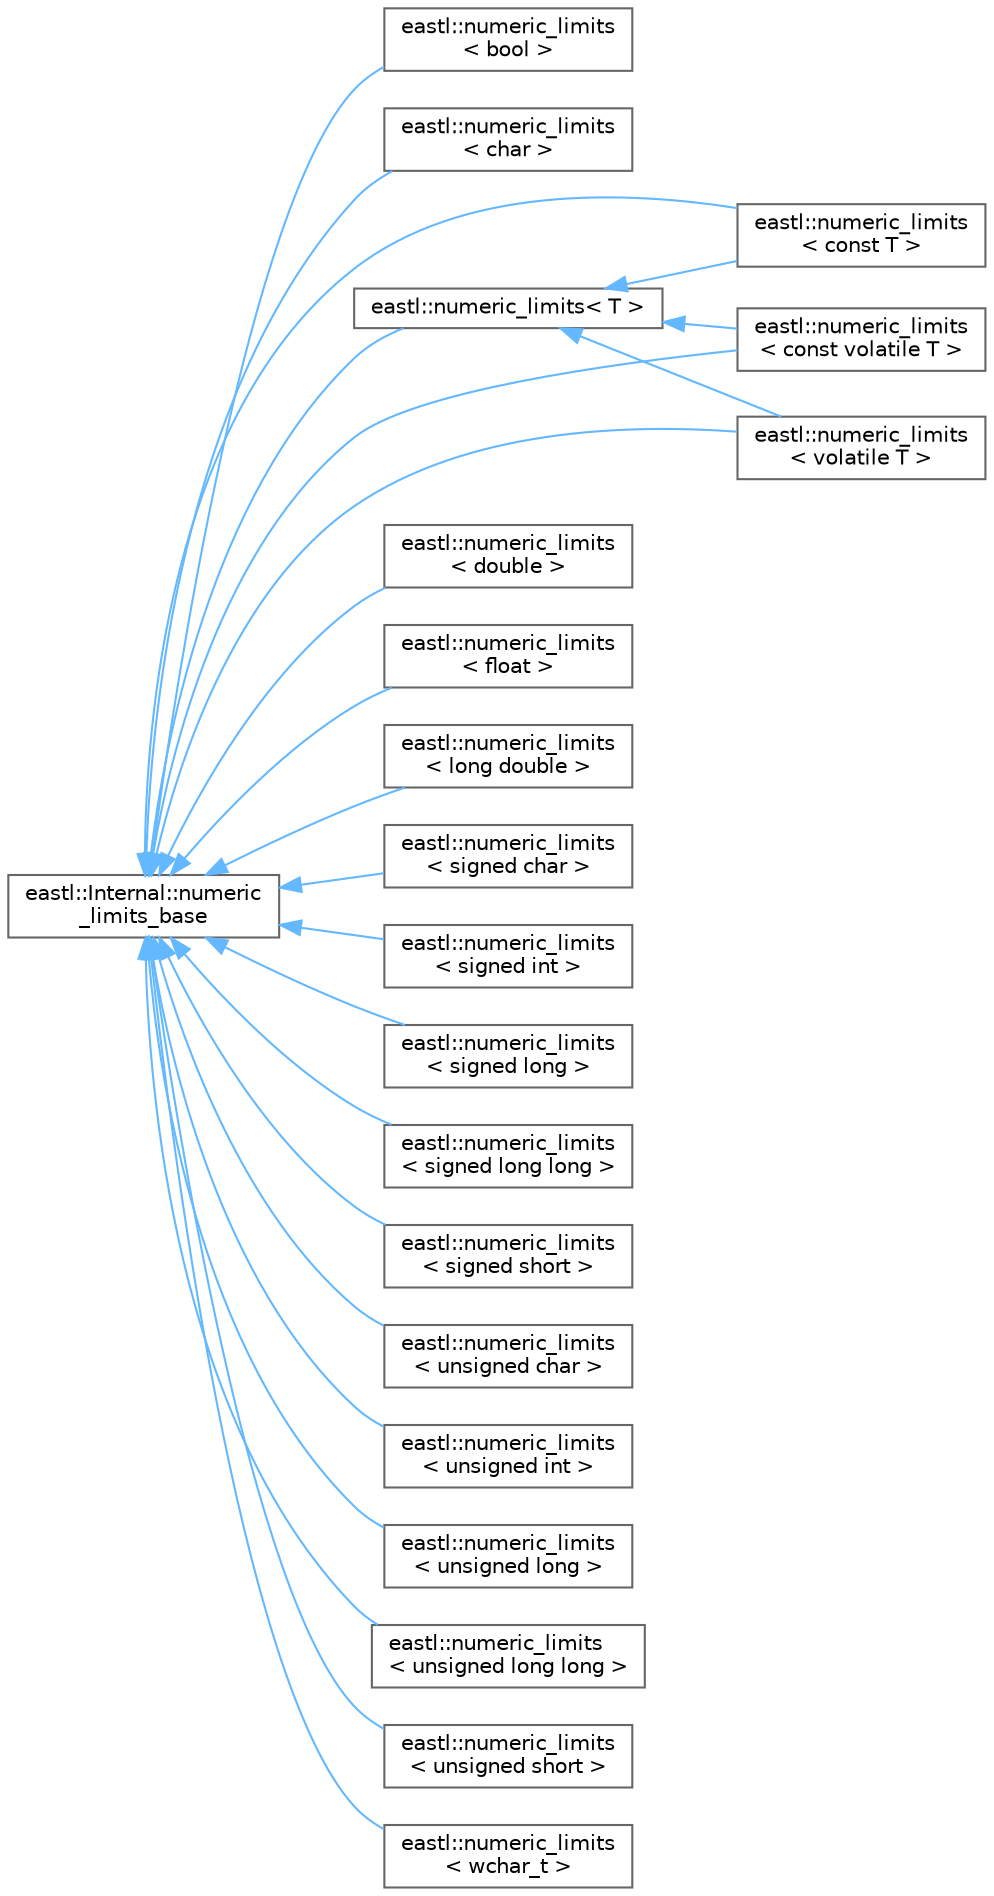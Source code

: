 digraph "类继承关系图"
{
 // LATEX_PDF_SIZE
  bgcolor="transparent";
  edge [fontname=Helvetica,fontsize=10,labelfontname=Helvetica,labelfontsize=10];
  node [fontname=Helvetica,fontsize=10,shape=box,height=0.2,width=0.4];
  rankdir="LR";
  Node0 [id="Node000000",label="eastl::Internal::numeric\l_limits_base",height=0.2,width=0.4,color="grey40", fillcolor="white", style="filled",URL="$structeastl_1_1_internal_1_1numeric__limits__base.html",tooltip=" "];
  Node0 -> Node1 [id="edge864_Node000000_Node000001",dir="back",color="steelblue1",style="solid",tooltip=" "];
  Node1 [id="Node000001",label="eastl::numeric_limits\l\< bool \>",height=0.2,width=0.4,color="grey40", fillcolor="white", style="filled",URL="$structeastl_1_1numeric__limits_3_01bool_01_4.html",tooltip=" "];
  Node0 -> Node2 [id="edge865_Node000000_Node000002",dir="back",color="steelblue1",style="solid",tooltip=" "];
  Node2 [id="Node000002",label="eastl::numeric_limits\l\< char \>",height=0.2,width=0.4,color="grey40", fillcolor="white", style="filled",URL="$structeastl_1_1numeric__limits_3_01char_01_4.html",tooltip=" "];
  Node0 -> Node3 [id="edge866_Node000000_Node000003",dir="back",color="steelblue1",style="solid",tooltip=" "];
  Node3 [id="Node000003",label="eastl::numeric_limits\l\< const T \>",height=0.2,width=0.4,color="grey40", fillcolor="white", style="filled",URL="$classeastl_1_1numeric__limits_3_01const_01_t_01_4.html",tooltip=" "];
  Node0 -> Node5 [id="edge867_Node000000_Node000005",dir="back",color="steelblue1",style="solid",tooltip=" "];
  Node5 [id="Node000005",label="eastl::numeric_limits\l\< const volatile T \>",height=0.2,width=0.4,color="grey40", fillcolor="white", style="filled",URL="$classeastl_1_1numeric__limits_3_01const_01volatile_01_t_01_4.html",tooltip=" "];
  Node0 -> Node7 [id="edge868_Node000000_Node000007",dir="back",color="steelblue1",style="solid",tooltip=" "];
  Node7 [id="Node000007",label="eastl::numeric_limits\l\< double \>",height=0.2,width=0.4,color="grey40", fillcolor="white", style="filled",URL="$structeastl_1_1numeric__limits_3_01double_01_4.html",tooltip=" "];
  Node0 -> Node8 [id="edge869_Node000000_Node000008",dir="back",color="steelblue1",style="solid",tooltip=" "];
  Node8 [id="Node000008",label="eastl::numeric_limits\l\< float \>",height=0.2,width=0.4,color="grey40", fillcolor="white", style="filled",URL="$structeastl_1_1numeric__limits_3_01float_01_4.html",tooltip=" "];
  Node0 -> Node9 [id="edge870_Node000000_Node000009",dir="back",color="steelblue1",style="solid",tooltip=" "];
  Node9 [id="Node000009",label="eastl::numeric_limits\l\< long double \>",height=0.2,width=0.4,color="grey40", fillcolor="white", style="filled",URL="$structeastl_1_1numeric__limits_3_01long_01double_01_4.html",tooltip=" "];
  Node0 -> Node10 [id="edge871_Node000000_Node000010",dir="back",color="steelblue1",style="solid",tooltip=" "];
  Node10 [id="Node000010",label="eastl::numeric_limits\l\< signed char \>",height=0.2,width=0.4,color="grey40", fillcolor="white", style="filled",URL="$structeastl_1_1numeric__limits_3_01signed_01char_01_4.html",tooltip=" "];
  Node0 -> Node11 [id="edge872_Node000000_Node000011",dir="back",color="steelblue1",style="solid",tooltip=" "];
  Node11 [id="Node000011",label="eastl::numeric_limits\l\< signed int \>",height=0.2,width=0.4,color="grey40", fillcolor="white", style="filled",URL="$structeastl_1_1numeric__limits_3_01signed_01int_01_4.html",tooltip=" "];
  Node0 -> Node12 [id="edge873_Node000000_Node000012",dir="back",color="steelblue1",style="solid",tooltip=" "];
  Node12 [id="Node000012",label="eastl::numeric_limits\l\< signed long \>",height=0.2,width=0.4,color="grey40", fillcolor="white", style="filled",URL="$structeastl_1_1numeric__limits_3_01signed_01long_01_4.html",tooltip=" "];
  Node0 -> Node13 [id="edge874_Node000000_Node000013",dir="back",color="steelblue1",style="solid",tooltip=" "];
  Node13 [id="Node000013",label="eastl::numeric_limits\l\< signed long long \>",height=0.2,width=0.4,color="grey40", fillcolor="white", style="filled",URL="$structeastl_1_1numeric__limits_3_01signed_01long_01long_01_4.html",tooltip=" "];
  Node0 -> Node14 [id="edge875_Node000000_Node000014",dir="back",color="steelblue1",style="solid",tooltip=" "];
  Node14 [id="Node000014",label="eastl::numeric_limits\l\< signed short \>",height=0.2,width=0.4,color="grey40", fillcolor="white", style="filled",URL="$structeastl_1_1numeric__limits_3_01signed_01short_01_4.html",tooltip=" "];
  Node0 -> Node15 [id="edge876_Node000000_Node000015",dir="back",color="steelblue1",style="solid",tooltip=" "];
  Node15 [id="Node000015",label="eastl::numeric_limits\l\< unsigned char \>",height=0.2,width=0.4,color="grey40", fillcolor="white", style="filled",URL="$structeastl_1_1numeric__limits_3_01unsigned_01char_01_4.html",tooltip=" "];
  Node0 -> Node16 [id="edge877_Node000000_Node000016",dir="back",color="steelblue1",style="solid",tooltip=" "];
  Node16 [id="Node000016",label="eastl::numeric_limits\l\< unsigned int \>",height=0.2,width=0.4,color="grey40", fillcolor="white", style="filled",URL="$structeastl_1_1numeric__limits_3_01unsigned_01int_01_4.html",tooltip=" "];
  Node0 -> Node17 [id="edge878_Node000000_Node000017",dir="back",color="steelblue1",style="solid",tooltip=" "];
  Node17 [id="Node000017",label="eastl::numeric_limits\l\< unsigned long \>",height=0.2,width=0.4,color="grey40", fillcolor="white", style="filled",URL="$structeastl_1_1numeric__limits_3_01unsigned_01long_01_4.html",tooltip=" "];
  Node0 -> Node18 [id="edge879_Node000000_Node000018",dir="back",color="steelblue1",style="solid",tooltip=" "];
  Node18 [id="Node000018",label="eastl::numeric_limits\l\< unsigned long long \>",height=0.2,width=0.4,color="grey40", fillcolor="white", style="filled",URL="$structeastl_1_1numeric__limits_3_01unsigned_01long_01long_01_4.html",tooltip=" "];
  Node0 -> Node19 [id="edge880_Node000000_Node000019",dir="back",color="steelblue1",style="solid",tooltip=" "];
  Node19 [id="Node000019",label="eastl::numeric_limits\l\< unsigned short \>",height=0.2,width=0.4,color="grey40", fillcolor="white", style="filled",URL="$structeastl_1_1numeric__limits_3_01unsigned_01short_01_4.html",tooltip=" "];
  Node0 -> Node6 [id="edge881_Node000000_Node000006",dir="back",color="steelblue1",style="solid",tooltip=" "];
  Node6 [id="Node000006",label="eastl::numeric_limits\l\< volatile T \>",height=0.2,width=0.4,color="grey40", fillcolor="white", style="filled",URL="$classeastl_1_1numeric__limits_3_01volatile_01_t_01_4.html",tooltip=" "];
  Node0 -> Node20 [id="edge882_Node000000_Node000020",dir="back",color="steelblue1",style="solid",tooltip=" "];
  Node20 [id="Node000020",label="eastl::numeric_limits\l\< wchar_t \>",height=0.2,width=0.4,color="grey40", fillcolor="white", style="filled",URL="$structeastl_1_1numeric__limits_3_01wchar__t_01_4.html",tooltip=" "];
  Node0 -> Node4 [id="edge883_Node000000_Node000004",dir="back",color="steelblue1",style="solid",tooltip=" "];
  Node4 [id="Node000004",label="eastl::numeric_limits\< T \>",height=0.2,width=0.4,color="grey40", fillcolor="white", style="filled",URL="$classeastl_1_1numeric__limits.html",tooltip=" "];
  Node4 -> Node3 [id="edge884_Node000004_Node000003",dir="back",color="steelblue1",style="solid",tooltip=" "];
  Node4 -> Node5 [id="edge885_Node000004_Node000005",dir="back",color="steelblue1",style="solid",tooltip=" "];
  Node4 -> Node6 [id="edge886_Node000004_Node000006",dir="back",color="steelblue1",style="solid",tooltip=" "];
}
